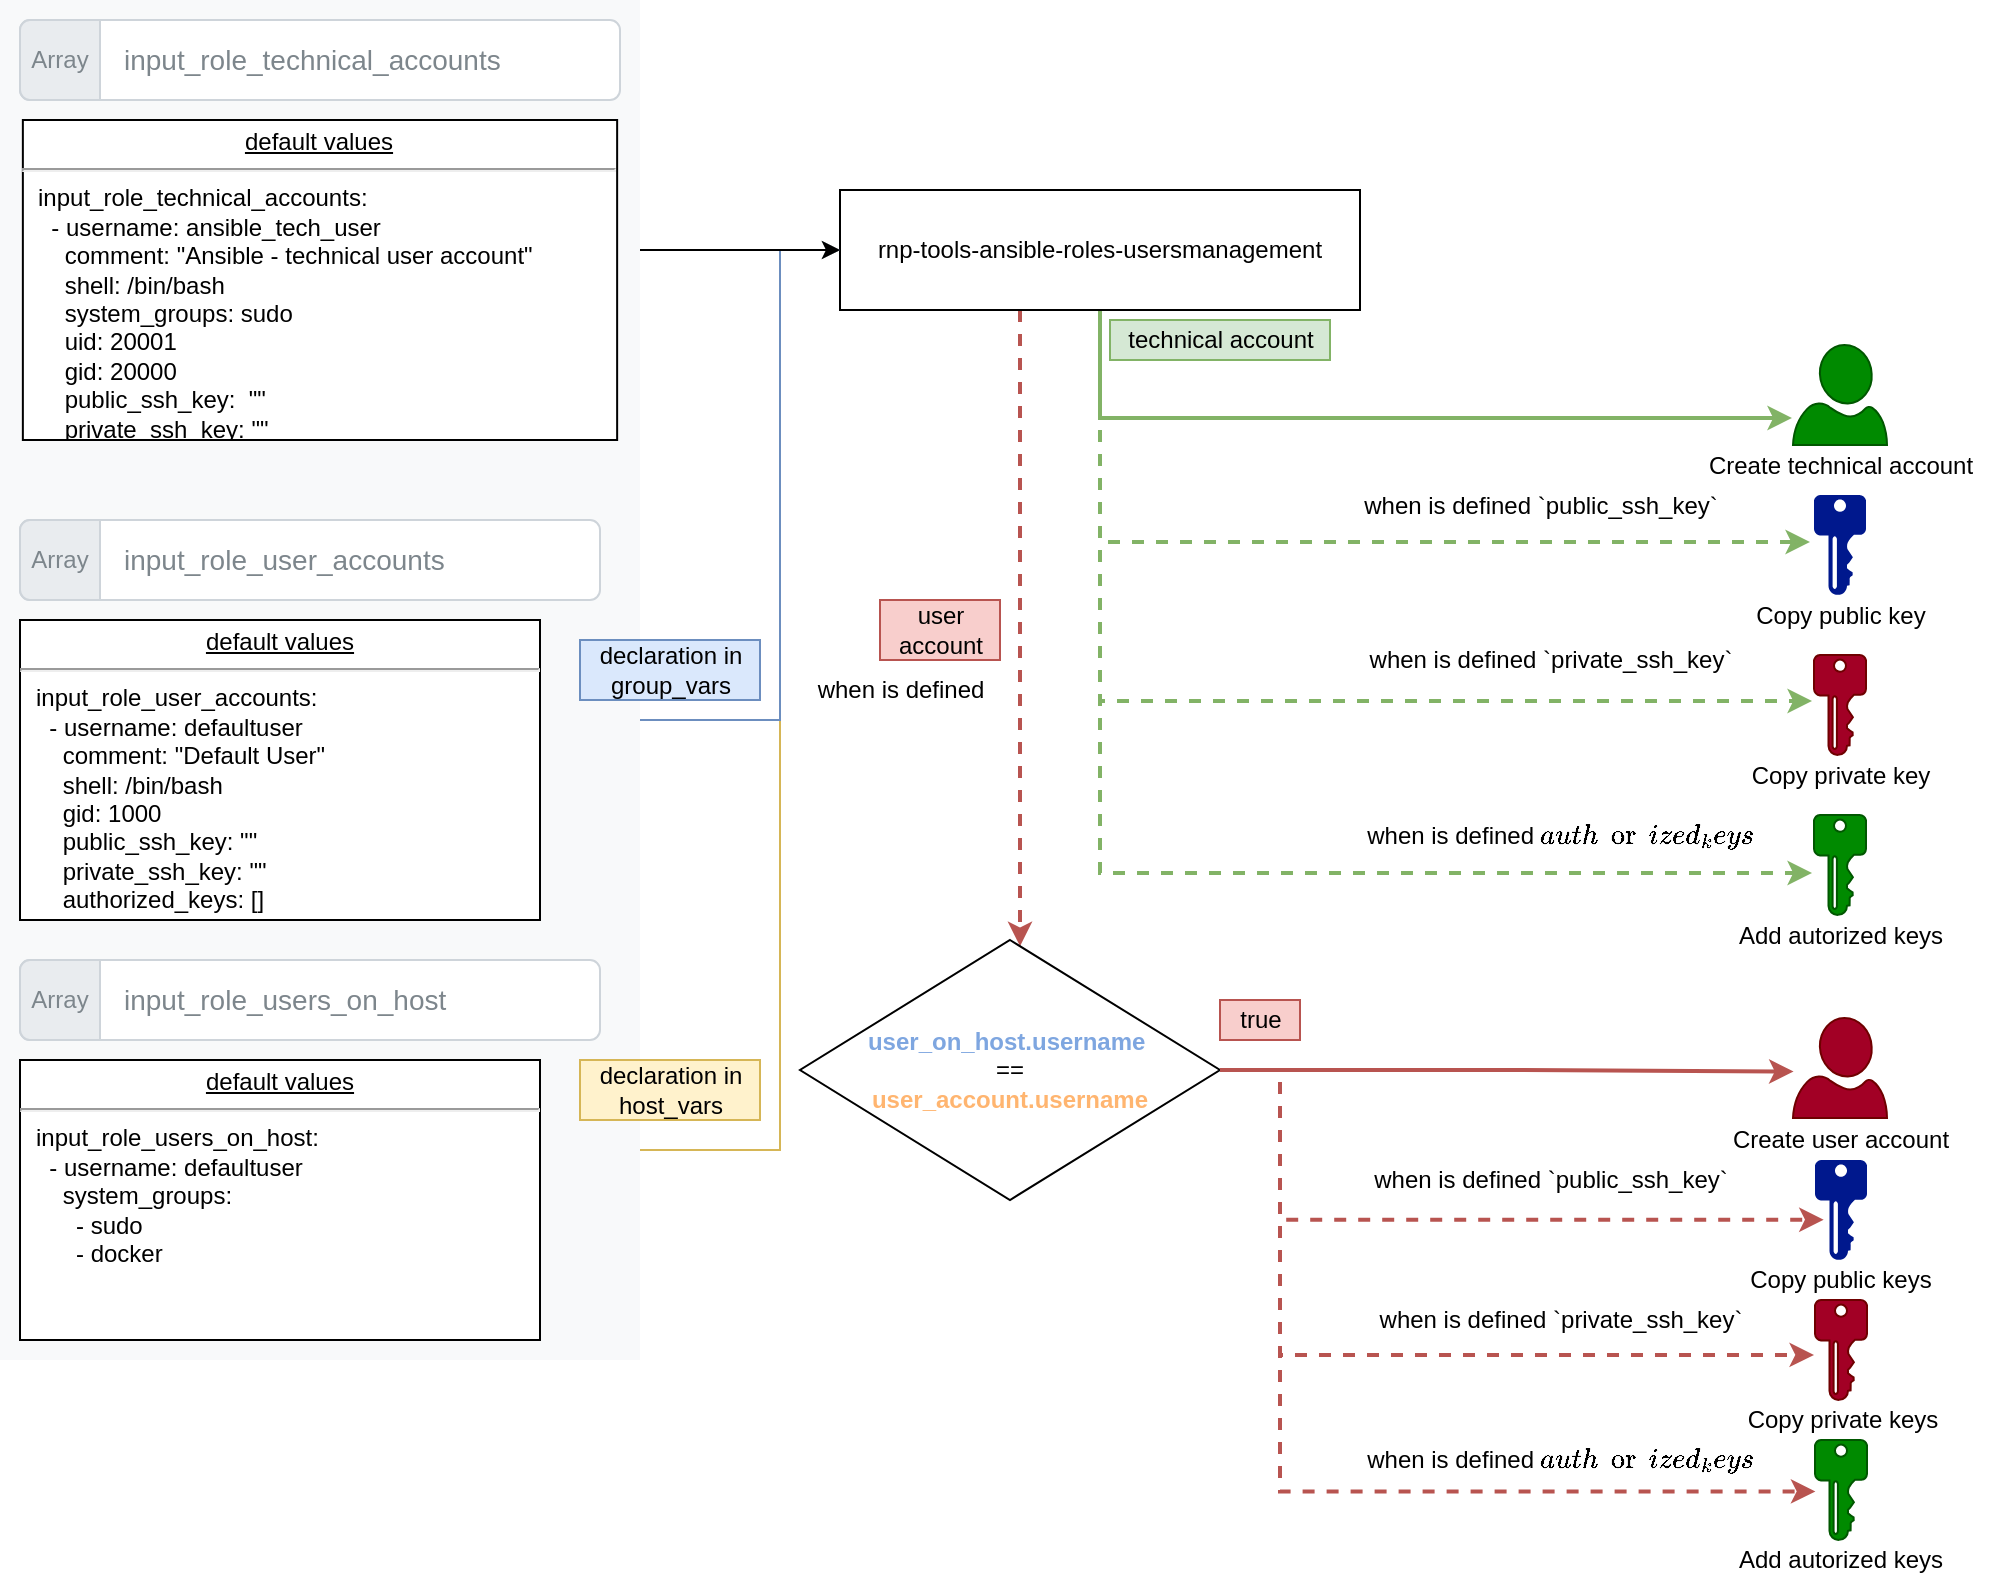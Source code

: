 <mxfile version="14.6.13" type="device"><diagram id="rrTbhy5cPTVPcQleYTQn" name="Page-1"><mxGraphModel dx="1086" dy="806" grid="1" gridSize="10" guides="1" tooltips="1" connect="1" arrows="1" fold="1" page="0" pageScale="1" pageWidth="827" pageHeight="1169" math="0" shadow="0"><root><mxCell id="0"/><mxCell id="1" parent="0"/><mxCell id="-VqXORv3gF3KdSo1ARzp-6" style="edgeStyle=orthogonalEdgeStyle;rounded=0;orthogonalLoop=1;jettySize=auto;html=1;entryX=0;entryY=0.5;entryDx=0;entryDy=0;fillColor=#fff2cc;strokeColor=#d6b656;" edge="1" parent="1" source="-VqXORv3gF3KdSo1ARzp-1" target="d5TBt_ztYG6xmJLnhMbn-1"><mxGeometry relative="1" as="geometry"><Array as="points"><mxPoint x="410" y="665"/><mxPoint x="410" y="215"/></Array></mxGeometry></mxCell><mxCell id="-VqXORv3gF3KdSo1ARzp-19" style="edgeStyle=orthogonalEdgeStyle;rounded=0;orthogonalLoop=1;jettySize=auto;html=1;entryX=-0.077;entryY=0.47;entryDx=0;entryDy=0;entryPerimeter=0;dashed=1;fillColor=#d5e8d4;strokeColor=#82b366;strokeWidth=2;" edge="1" parent="1" source="d5TBt_ztYG6xmJLnhMbn-1" target="-VqXORv3gF3KdSo1ARzp-13"><mxGeometry relative="1" as="geometry"><Array as="points"><mxPoint x="570" y="361"/></Array></mxGeometry></mxCell><mxCell id="-VqXORv3gF3KdSo1ARzp-20" style="edgeStyle=orthogonalEdgeStyle;rounded=0;orthogonalLoop=1;jettySize=auto;html=1;entryX=-0.038;entryY=0.46;entryDx=0;entryDy=0;entryPerimeter=0;dashed=1;fillColor=#d5e8d4;strokeColor=#82b366;strokeWidth=2;" edge="1" parent="1" source="d5TBt_ztYG6xmJLnhMbn-1" target="-VqXORv3gF3KdSo1ARzp-15"><mxGeometry relative="1" as="geometry"><Array as="points"><mxPoint x="570" y="441"/></Array></mxGeometry></mxCell><mxCell id="-VqXORv3gF3KdSo1ARzp-21" style="edgeStyle=orthogonalEdgeStyle;rounded=0;orthogonalLoop=1;jettySize=auto;html=1;entryX=-0.038;entryY=0.58;entryDx=0;entryDy=0;entryPerimeter=0;dashed=1;fillColor=#d5e8d4;strokeColor=#82b366;strokeWidth=2;" edge="1" parent="1" source="d5TBt_ztYG6xmJLnhMbn-1" target="-VqXORv3gF3KdSo1ARzp-17"><mxGeometry relative="1" as="geometry"><Array as="points"><mxPoint x="570" y="527"/></Array></mxGeometry></mxCell><mxCell id="-VqXORv3gF3KdSo1ARzp-33" style="edgeStyle=orthogonalEdgeStyle;rounded=0;orthogonalLoop=1;jettySize=auto;html=1;dashed=1;strokeWidth=2;fillColor=#f8cecc;strokeColor=#b85450;" edge="1" parent="1" source="d5TBt_ztYG6xmJLnhMbn-1" target="-VqXORv3gF3KdSo1ARzp-29"><mxGeometry relative="1" as="geometry"><Array as="points"><mxPoint x="530" y="320"/><mxPoint x="530" y="320"/></Array></mxGeometry></mxCell><mxCell id="-VqXORv3gF3KdSo1ARzp-53" style="edgeStyle=orthogonalEdgeStyle;rounded=0;orthogonalLoop=1;jettySize=auto;html=1;entryX=-0.011;entryY=0.73;entryDx=0;entryDy=0;entryPerimeter=0;strokeWidth=2;fillColor=#d5e8d4;strokeColor=#82b366;" edge="1" parent="1" source="d5TBt_ztYG6xmJLnhMbn-1" target="-VqXORv3gF3KdSo1ARzp-11"><mxGeometry relative="1" as="geometry"><Array as="points"><mxPoint x="570" y="299"/></Array></mxGeometry></mxCell><mxCell id="d5TBt_ztYG6xmJLnhMbn-1" value="rnp-tools-ansible-roles-usersmanagement" style="rounded=0;whiteSpace=wrap;html=1;" parent="1" vertex="1"><mxGeometry x="440" y="185" width="260" height="60" as="geometry"/></mxCell><mxCell id="d5TBt_ztYG6xmJLnhMbn-5" value="" style="html=1;shadow=0;dashed=0;fillColor=#F8F9FA;strokeColor=none;fontSize=16;fontColor=#181819;align=left;spacing=15;" parent="1" vertex="1"><mxGeometry x="20" y="340" width="320" height="220" as="geometry"/></mxCell><mxCell id="d5TBt_ztYG6xmJLnhMbn-6" value="input_role_user_accounts" style="html=1;shadow=0;dashed=0;shape=mxgraph.bootstrap.rrect;rSize=5;strokeColor=#CED4DA;html=1;whiteSpace=wrap;fillColor=#FFFFFF;fontColor=#7D868C;align=left;spacingLeft=50;fontSize=14;" parent="d5TBt_ztYG6xmJLnhMbn-5" vertex="1"><mxGeometry width="290" height="40" relative="1" as="geometry"><mxPoint x="10" y="10" as="offset"/></mxGeometry></mxCell><mxCell id="d5TBt_ztYG6xmJLnhMbn-7" value="Array" style="html=1;shadow=0;dashed=0;shape=mxgraph.bootstrap.leftButton;strokeColor=inherit;gradientColor=inherit;fontColor=inherit;fillColor=#E9ECEF;rSize=5;perimeter=none;whiteSpace=wrap;resizeHeight=1;" parent="d5TBt_ztYG6xmJLnhMbn-6" vertex="1"><mxGeometry width="40" height="40" relative="1" as="geometry"/></mxCell><mxCell id="d5TBt_ztYG6xmJLnhMbn-8" value="" style="html=1;shadow=0;dashed=0;fillColor=#F8F9FA;strokeColor=none;fontSize=16;fontColor=#181819;align=left;spacing=15;" parent="1" vertex="1"><mxGeometry x="20" y="90" width="320" height="250" as="geometry"/></mxCell><mxCell id="d5TBt_ztYG6xmJLnhMbn-9" value="input_role_technical_accounts" style="html=1;shadow=0;dashed=0;shape=mxgraph.bootstrap.rrect;rSize=5;strokeColor=#CED4DA;html=1;whiteSpace=wrap;fillColor=#FFFFFF;fontColor=#7D868C;align=left;spacingLeft=50;fontSize=14;" parent="d5TBt_ztYG6xmJLnhMbn-8" vertex="1"><mxGeometry width="300" height="40" relative="1" as="geometry"><mxPoint x="10" y="10" as="offset"/></mxGeometry></mxCell><mxCell id="d5TBt_ztYG6xmJLnhMbn-10" value="Array" style="html=1;shadow=0;dashed=0;shape=mxgraph.bootstrap.leftButton;strokeColor=inherit;gradientColor=inherit;fontColor=inherit;fillColor=#E9ECEF;rSize=5;perimeter=none;whiteSpace=wrap;resizeHeight=1;" parent="d5TBt_ztYG6xmJLnhMbn-9" vertex="1"><mxGeometry width="40" height="40" relative="1" as="geometry"/></mxCell><mxCell id="d5TBt_ztYG6xmJLnhMbn-12" value="&lt;p style=&quot;text-align: center ; margin: 4px 0px 0px ; text-decoration: underline&quot;&gt;default values&lt;/p&gt;&lt;hr&gt;&lt;p style=&quot;margin: 0px ; margin-left: 8px&quot;&gt;input_role_technical_accounts:&lt;/p&gt;&lt;p style=&quot;margin: 0px ; margin-left: 8px&quot;&gt;&amp;nbsp; - username: ansible_tech_user&lt;/p&gt;&lt;p style=&quot;margin: 0px ; margin-left: 8px&quot;&gt;&amp;nbsp; &amp;nbsp; comment: &quot;Ansible - technical user account&quot;&lt;/p&gt;&lt;p style=&quot;margin: 0px ; margin-left: 8px&quot;&gt;&amp;nbsp; &amp;nbsp; shell: /bin/bash&lt;/p&gt;&lt;p style=&quot;margin: 0px ; margin-left: 8px&quot;&gt;&amp;nbsp; &amp;nbsp; system_groups: sudo&lt;/p&gt;&lt;p style=&quot;margin: 0px ; margin-left: 8px&quot;&gt;&amp;nbsp; &amp;nbsp; uid: 20001&lt;/p&gt;&lt;p style=&quot;margin: 0px ; margin-left: 8px&quot;&gt;&amp;nbsp; &amp;nbsp; gid: 20000&lt;/p&gt;&lt;p style=&quot;margin: 0px ; margin-left: 8px&quot;&gt;&amp;nbsp; &amp;nbsp; public_ssh_key:&amp;nbsp; &quot;&quot;&lt;/p&gt;&lt;p style=&quot;margin: 0px ; margin-left: 8px&quot;&gt;&amp;nbsp; &amp;nbsp; private_ssh_key: &quot;&quot;&lt;/p&gt;&lt;div&gt;&lt;br&gt;&lt;/div&gt;" style="verticalAlign=top;align=left;overflow=fill;fontSize=12;fontFamily=Helvetica;html=1;" parent="d5TBt_ztYG6xmJLnhMbn-8" vertex="1"><mxGeometry x="11.43" y="60" width="297.14" height="160" as="geometry"/></mxCell><mxCell id="d5TBt_ztYG6xmJLnhMbn-11" value="&lt;p style=&quot;text-align: center ; margin: 4px 0px 0px ; text-decoration: underline&quot;&gt;default values&lt;/p&gt;&lt;hr&gt;&lt;p style=&quot;margin: 0px ; margin-left: 8px&quot;&gt;input_role_user_accounts:&lt;br&gt;&lt;/p&gt;&lt;p style=&quot;margin: 0px ; margin-left: 8px&quot;&gt;&amp;nbsp; - username: defaultuser&lt;/p&gt;&lt;p style=&quot;margin: 0px ; margin-left: 8px&quot;&gt;&amp;nbsp; &amp;nbsp; comment: &quot;Default User&quot;&lt;/p&gt;&lt;p style=&quot;margin: 0px ; margin-left: 8px&quot;&gt;&amp;nbsp; &amp;nbsp; shell: /bin/bash&lt;/p&gt;&lt;p style=&quot;margin: 0px ; margin-left: 8px&quot;&gt;&amp;nbsp; &amp;nbsp; gid: 1000&lt;/p&gt;&lt;p style=&quot;margin: 0px ; margin-left: 8px&quot;&gt;&amp;nbsp; &amp;nbsp; public_ssh_key: &quot;&quot;&lt;/p&gt;&lt;p style=&quot;margin: 0px ; margin-left: 8px&quot;&gt;&amp;nbsp; &amp;nbsp; private_ssh_key: &quot;&quot;&lt;/p&gt;&lt;p style=&quot;margin: 0px ; margin-left: 8px&quot;&gt;&amp;nbsp; &amp;nbsp; authorized_keys: []&lt;/p&gt;&lt;div&gt;&lt;br&gt;&lt;/div&gt;" style="verticalAlign=top;align=left;overflow=fill;fontSize=12;fontFamily=Helvetica;html=1;" parent="1" vertex="1"><mxGeometry x="30" y="400" width="260" height="150" as="geometry"/></mxCell><mxCell id="-VqXORv3gF3KdSo1ARzp-1" value="" style="html=1;shadow=0;dashed=0;fillColor=#F8F9FA;strokeColor=none;fontSize=16;fontColor=#181819;align=left;spacing=15;" vertex="1" parent="1"><mxGeometry x="20" y="560" width="320" height="210" as="geometry"/></mxCell><mxCell id="-VqXORv3gF3KdSo1ARzp-2" value="input_role_users_on_host" style="html=1;shadow=0;dashed=0;shape=mxgraph.bootstrap.rrect;rSize=5;strokeColor=#CED4DA;html=1;whiteSpace=wrap;fillColor=#FFFFFF;fontColor=#7D868C;align=left;spacingLeft=50;fontSize=14;" vertex="1" parent="-VqXORv3gF3KdSo1ARzp-1"><mxGeometry width="290" height="40" relative="1" as="geometry"><mxPoint x="10" y="10" as="offset"/></mxGeometry></mxCell><mxCell id="-VqXORv3gF3KdSo1ARzp-3" value="Array" style="html=1;shadow=0;dashed=0;shape=mxgraph.bootstrap.leftButton;strokeColor=inherit;gradientColor=inherit;fontColor=inherit;fillColor=#E9ECEF;rSize=5;perimeter=none;whiteSpace=wrap;resizeHeight=1;" vertex="1" parent="-VqXORv3gF3KdSo1ARzp-2"><mxGeometry width="40" height="40" relative="1" as="geometry"/></mxCell><mxCell id="-VqXORv3gF3KdSo1ARzp-4" value="&lt;p style=&quot;text-align: center ; margin: 4px 0px 0px ; text-decoration: underline&quot;&gt;default values&lt;/p&gt;&lt;hr&gt;&lt;p style=&quot;margin: 0px ; margin-left: 8px&quot;&gt;input_role_users_on_host:&lt;br&gt;&lt;/p&gt;&lt;p style=&quot;margin: 0px ; margin-left: 8px&quot;&gt;&amp;nbsp; - username: defaultuser&lt;/p&gt;&lt;p style=&quot;margin: 0px ; margin-left: 8px&quot;&gt;&amp;nbsp; &amp;nbsp; system_groups:&lt;/p&gt;&lt;p style=&quot;margin: 0px ; margin-left: 8px&quot;&gt;&amp;nbsp; &amp;nbsp; &amp;nbsp; - sudo&lt;/p&gt;&lt;p style=&quot;margin: 0px ; margin-left: 8px&quot;&gt;&amp;nbsp; &amp;nbsp; &amp;nbsp; - docker&lt;/p&gt;&lt;div&gt;&lt;br&gt;&lt;/div&gt;" style="verticalAlign=top;align=left;overflow=fill;fontSize=12;fontFamily=Helvetica;html=1;" vertex="1" parent="1"><mxGeometry x="30" y="620" width="260" height="140" as="geometry"/></mxCell><mxCell id="-VqXORv3gF3KdSo1ARzp-10" value="Create technical account" style="text;html=1;align=center;verticalAlign=middle;resizable=0;points=[];autosize=1;strokeColor=none;" vertex="1" parent="1"><mxGeometry x="865" y="312.5" width="150" height="20" as="geometry"/></mxCell><mxCell id="-VqXORv3gF3KdSo1ARzp-11" value="" style="aspect=fixed;pointerEvents=1;shadow=0;dashed=0;html=1;strokeColor=#005700;labelPosition=center;verticalLabelPosition=bottom;verticalAlign=top;align=center;fillColor=#008a00;shape=mxgraph.azure.user;fontColor=#ffffff;" vertex="1" parent="1"><mxGeometry x="916.5" y="262.5" width="47" height="50" as="geometry"/></mxCell><mxCell id="-VqXORv3gF3KdSo1ARzp-13" value="" style="aspect=fixed;pointerEvents=1;shadow=0;dashed=0;html=1;strokeColor=none;labelPosition=center;verticalLabelPosition=bottom;verticalAlign=top;align=center;fillColor=#00188D;shape=mxgraph.mscae.enterprise.key_permissions" vertex="1" parent="1"><mxGeometry x="927" y="337.5" width="26" height="50" as="geometry"/></mxCell><mxCell id="-VqXORv3gF3KdSo1ARzp-14" value="Copy public key" style="text;html=1;align=center;verticalAlign=middle;resizable=0;points=[];autosize=1;strokeColor=none;" vertex="1" parent="1"><mxGeometry x="890" y="387.5" width="100" height="20" as="geometry"/></mxCell><mxCell id="-VqXORv3gF3KdSo1ARzp-15" value="" style="aspect=fixed;pointerEvents=1;shadow=0;dashed=0;html=1;strokeColor=#6F0000;labelPosition=center;verticalLabelPosition=bottom;verticalAlign=top;align=center;fillColor=#a20025;shape=mxgraph.mscae.enterprise.key_permissions;fontColor=#ffffff;" vertex="1" parent="1"><mxGeometry x="927" y="417.5" width="26" height="50" as="geometry"/></mxCell><mxCell id="-VqXORv3gF3KdSo1ARzp-16" value="Copy private key" style="text;html=1;align=center;verticalAlign=middle;resizable=0;points=[];autosize=1;strokeColor=none;" vertex="1" parent="1"><mxGeometry x="890" y="467.5" width="100" height="20" as="geometry"/></mxCell><mxCell id="-VqXORv3gF3KdSo1ARzp-17" value="" style="aspect=fixed;pointerEvents=1;shadow=0;dashed=0;html=1;strokeColor=#005700;labelPosition=center;verticalLabelPosition=bottom;verticalAlign=top;align=center;fillColor=#008a00;shape=mxgraph.mscae.enterprise.key_permissions;fontColor=#ffffff;" vertex="1" parent="1"><mxGeometry x="927" y="497.5" width="26" height="50" as="geometry"/></mxCell><mxCell id="-VqXORv3gF3KdSo1ARzp-18" value="Add autorized keys" style="text;html=1;align=center;verticalAlign=middle;resizable=0;points=[];autosize=1;strokeColor=none;" vertex="1" parent="1"><mxGeometry x="880" y="547.5" width="120" height="20" as="geometry"/></mxCell><mxCell id="-VqXORv3gF3KdSo1ARzp-23" value="when is defined `&lt;span style=&quot;text-align: left&quot;&gt;public_ssh_key`&lt;/span&gt;" style="text;html=1;align=center;verticalAlign=middle;resizable=0;points=[];autosize=1;strokeColor=none;" vertex="1" parent="1"><mxGeometry x="695" y="332.5" width="190" height="20" as="geometry"/></mxCell><mxCell id="-VqXORv3gF3KdSo1ARzp-24" value="when is defined `&lt;span style=&quot;text-align: left&quot;&gt;private_ssh_key`&lt;/span&gt;" style="text;html=1;align=center;verticalAlign=middle;resizable=0;points=[];autosize=1;strokeColor=none;strokeWidth=2;" vertex="1" parent="1"><mxGeometry x="695" y="410" width="200" height="20" as="geometry"/></mxCell><mxCell id="-VqXORv3gF3KdSo1ARzp-25" value="when is defined `authorized_keys`" style="text;html=1;align=center;verticalAlign=middle;resizable=0;points=[];autosize=1;strokeColor=none;" vertex="1" parent="1"><mxGeometry x="700" y="497.5" width="200" height="20" as="geometry"/></mxCell><mxCell id="-VqXORv3gF3KdSo1ARzp-26" value="technical account" style="text;html=1;align=center;verticalAlign=middle;resizable=0;points=[];autosize=1;strokeColor=#82b366;fillColor=#d5e8d4;" vertex="1" parent="1"><mxGeometry x="575" y="250" width="110" height="20" as="geometry"/></mxCell><mxCell id="-VqXORv3gF3KdSo1ARzp-5" style="edgeStyle=orthogonalEdgeStyle;rounded=0;orthogonalLoop=1;jettySize=auto;html=1;entryX=0;entryY=0.5;entryDx=0;entryDy=0;fillColor=#dae8fc;strokeColor=#6c8ebf;" edge="1" parent="1" source="d5TBt_ztYG6xmJLnhMbn-5" target="d5TBt_ztYG6xmJLnhMbn-1"><mxGeometry relative="1" as="geometry"><Array as="points"><mxPoint x="410" y="450"/><mxPoint x="410" y="215"/></Array></mxGeometry></mxCell><mxCell id="d5TBt_ztYG6xmJLnhMbn-13" style="edgeStyle=orthogonalEdgeStyle;rounded=0;orthogonalLoop=1;jettySize=auto;html=1;entryX=0;entryY=0.5;entryDx=0;entryDy=0;" parent="1" source="d5TBt_ztYG6xmJLnhMbn-8" target="d5TBt_ztYG6xmJLnhMbn-1" edge="1"><mxGeometry relative="1" as="geometry"/></mxCell><mxCell id="-VqXORv3gF3KdSo1ARzp-27" value="declaration in&lt;br&gt;group_vars" style="text;html=1;align=center;verticalAlign=middle;resizable=0;points=[];autosize=1;strokeColor=#6c8ebf;fillColor=#dae8fc;" vertex="1" parent="1"><mxGeometry x="310" y="410" width="90" height="30" as="geometry"/></mxCell><mxCell id="-VqXORv3gF3KdSo1ARzp-28" value="declaration in&lt;br&gt;host_vars" style="text;html=1;align=center;verticalAlign=middle;resizable=0;points=[];autosize=1;strokeColor=#d6b656;fillColor=#fff2cc;" vertex="1" parent="1"><mxGeometry x="310" y="620" width="90" height="30" as="geometry"/></mxCell><mxCell id="-VqXORv3gF3KdSo1ARzp-47" style="edgeStyle=orthogonalEdgeStyle;rounded=0;orthogonalLoop=1;jettySize=auto;html=1;entryX=0.167;entryY=0.597;entryDx=0;entryDy=0;entryPerimeter=0;dashed=1;strokeWidth=2;fillColor=#f8cecc;strokeColor=#b85450;exitX=1;exitY=0.5;exitDx=0;exitDy=0;" edge="1" parent="1" source="-VqXORv3gF3KdSo1ARzp-29" target="-VqXORv3gF3KdSo1ARzp-36"><mxGeometry relative="1" as="geometry"><Array as="points"><mxPoint x="660" y="625"/><mxPoint x="660" y="700"/></Array></mxGeometry></mxCell><mxCell id="-VqXORv3gF3KdSo1ARzp-48" style="edgeStyle=orthogonalEdgeStyle;rounded=0;orthogonalLoop=1;jettySize=auto;html=1;entryX=-0.019;entryY=0.549;entryDx=0;entryDy=0;entryPerimeter=0;dashed=1;strokeWidth=2;fillColor=#f8cecc;strokeColor=#b85450;exitX=1;exitY=0.5;exitDx=0;exitDy=0;" edge="1" parent="1" source="-VqXORv3gF3KdSo1ARzp-29" target="-VqXORv3gF3KdSo1ARzp-37"><mxGeometry relative="1" as="geometry"><Array as="points"><mxPoint x="660" y="625"/><mxPoint x="660" y="768"/></Array></mxGeometry></mxCell><mxCell id="-VqXORv3gF3KdSo1ARzp-49" style="edgeStyle=orthogonalEdgeStyle;rounded=0;orthogonalLoop=1;jettySize=auto;html=1;entryX=0.008;entryY=0.514;entryDx=0;entryDy=0;entryPerimeter=0;dashed=1;strokeWidth=2;fillColor=#f8cecc;strokeColor=#b85450;exitX=1;exitY=0.5;exitDx=0;exitDy=0;" edge="1" parent="1" source="-VqXORv3gF3KdSo1ARzp-29" target="-VqXORv3gF3KdSo1ARzp-38"><mxGeometry relative="1" as="geometry"><Array as="points"><mxPoint x="660" y="625"/><mxPoint x="660" y="836"/></Array></mxGeometry></mxCell><mxCell id="-VqXORv3gF3KdSo1ARzp-29" value="&lt;font color=&quot;#7ea6e0&quot;&gt;&lt;b&gt;user_on_host.username&amp;nbsp;&lt;br&gt;&lt;/b&gt;&lt;/font&gt;==&lt;br&gt;&lt;font color=&quot;#ffb570&quot;&gt;&lt;b&gt;user_account.username&lt;/b&gt;&lt;/font&gt;" style="rhombus;whiteSpace=wrap;html=1;" vertex="1" parent="1"><mxGeometry x="420" y="560" width="210" height="130" as="geometry"/></mxCell><mxCell id="-VqXORv3gF3KdSo1ARzp-34" value="user&lt;br&gt;account" style="text;html=1;align=center;verticalAlign=middle;resizable=0;points=[];autosize=1;strokeColor=#b85450;fillColor=#f8cecc;" vertex="1" parent="1"><mxGeometry x="460" y="390" width="60" height="30" as="geometry"/></mxCell><mxCell id="-VqXORv3gF3KdSo1ARzp-35" value="" style="aspect=fixed;pointerEvents=1;shadow=0;dashed=0;html=1;strokeColor=#6F0000;labelPosition=center;verticalLabelPosition=bottom;verticalAlign=top;align=center;fillColor=#a20025;shape=mxgraph.azure.user;fontColor=#ffffff;" vertex="1" parent="1"><mxGeometry x="916.5" y="599" width="47" height="50" as="geometry"/></mxCell><mxCell id="-VqXORv3gF3KdSo1ARzp-36" value="" style="aspect=fixed;pointerEvents=1;shadow=0;dashed=0;html=1;strokeColor=none;labelPosition=center;verticalLabelPosition=bottom;verticalAlign=top;align=center;fillColor=#00188D;shape=mxgraph.mscae.enterprise.key_permissions" vertex="1" parent="1"><mxGeometry x="927.5" y="670" width="26" height="50" as="geometry"/></mxCell><mxCell id="-VqXORv3gF3KdSo1ARzp-37" value="" style="aspect=fixed;pointerEvents=1;shadow=0;dashed=0;html=1;strokeColor=#6F0000;labelPosition=center;verticalLabelPosition=bottom;verticalAlign=top;align=center;fillColor=#a20025;shape=mxgraph.mscae.enterprise.key_permissions;fontColor=#ffffff;" vertex="1" parent="1"><mxGeometry x="927.5" y="740" width="26" height="50" as="geometry"/></mxCell><mxCell id="-VqXORv3gF3KdSo1ARzp-38" value="" style="aspect=fixed;pointerEvents=1;shadow=0;dashed=0;html=1;strokeColor=#005700;labelPosition=center;verticalLabelPosition=bottom;verticalAlign=top;align=center;fillColor=#008a00;shape=mxgraph.mscae.enterprise.key_permissions;fontColor=#ffffff;" vertex="1" parent="1"><mxGeometry x="927.5" y="810" width="26" height="50" as="geometry"/></mxCell><mxCell id="-VqXORv3gF3KdSo1ARzp-42" value="Create user account" style="text;html=1;align=center;verticalAlign=middle;resizable=0;points=[];autosize=1;strokeColor=none;" vertex="1" parent="1"><mxGeometry x="880" y="650" width="120" height="20" as="geometry"/></mxCell><mxCell id="-VqXORv3gF3KdSo1ARzp-43" value="Copy public keys" style="text;html=1;align=center;verticalAlign=middle;resizable=0;points=[];autosize=1;strokeColor=none;" vertex="1" parent="1"><mxGeometry x="885" y="720" width="110" height="20" as="geometry"/></mxCell><mxCell id="-VqXORv3gF3KdSo1ARzp-44" value="Copy private keys" style="text;html=1;align=center;verticalAlign=middle;resizable=0;points=[];autosize=1;strokeColor=none;" vertex="1" parent="1"><mxGeometry x="885.5" y="790" width="110" height="20" as="geometry"/></mxCell><mxCell id="-VqXORv3gF3KdSo1ARzp-46" value="Add autorized keys" style="text;html=1;align=center;verticalAlign=middle;resizable=0;points=[];autosize=1;strokeColor=none;" vertex="1" parent="1"><mxGeometry x="880" y="860" width="120" height="20" as="geometry"/></mxCell><mxCell id="-VqXORv3gF3KdSo1ARzp-52" value="when is defined" style="text;html=1;align=center;verticalAlign=middle;resizable=0;points=[];autosize=1;strokeColor=none;" vertex="1" parent="1"><mxGeometry x="420" y="425" width="100" height="20" as="geometry"/></mxCell><mxCell id="-VqXORv3gF3KdSo1ARzp-54" value="true" style="text;html=1;align=center;verticalAlign=middle;resizable=0;points=[];autosize=1;strokeColor=#b85450;fillColor=#f8cecc;" vertex="1" parent="1"><mxGeometry x="630" y="590" width="40" height="20" as="geometry"/></mxCell><mxCell id="-VqXORv3gF3KdSo1ARzp-55" value="when is defined `&lt;span style=&quot;text-align: left&quot;&gt;public_ssh_key`&lt;/span&gt;" style="text;html=1;align=center;verticalAlign=middle;resizable=0;points=[];autosize=1;strokeColor=none;" vertex="1" parent="1"><mxGeometry x="700" y="670" width="190" height="20" as="geometry"/></mxCell><mxCell id="-VqXORv3gF3KdSo1ARzp-56" value="when is defined `&lt;span style=&quot;text-align: left&quot;&gt;private_ssh_key`&lt;/span&gt;" style="text;html=1;align=center;verticalAlign=middle;resizable=0;points=[];autosize=1;strokeColor=none;strokeWidth=2;" vertex="1" parent="1"><mxGeometry x="700" y="740" width="200" height="20" as="geometry"/></mxCell><mxCell id="-VqXORv3gF3KdSo1ARzp-57" value="when is defined `authorized_keys`" style="text;html=1;align=center;verticalAlign=middle;resizable=0;points=[];autosize=1;strokeColor=none;" vertex="1" parent="1"><mxGeometry x="700" y="810" width="200" height="20" as="geometry"/></mxCell><mxCell id="-VqXORv3gF3KdSo1ARzp-58" style="edgeStyle=orthogonalEdgeStyle;rounded=0;orthogonalLoop=1;jettySize=auto;html=1;entryX=0.006;entryY=0.536;entryDx=0;entryDy=0;entryPerimeter=0;strokeWidth=2;fillColor=#f8cecc;strokeColor=#b85450;" edge="1" parent="1" source="-VqXORv3gF3KdSo1ARzp-29" target="-VqXORv3gF3KdSo1ARzp-35"><mxGeometry relative="1" as="geometry"/></mxCell></root></mxGraphModel></diagram></mxfile>